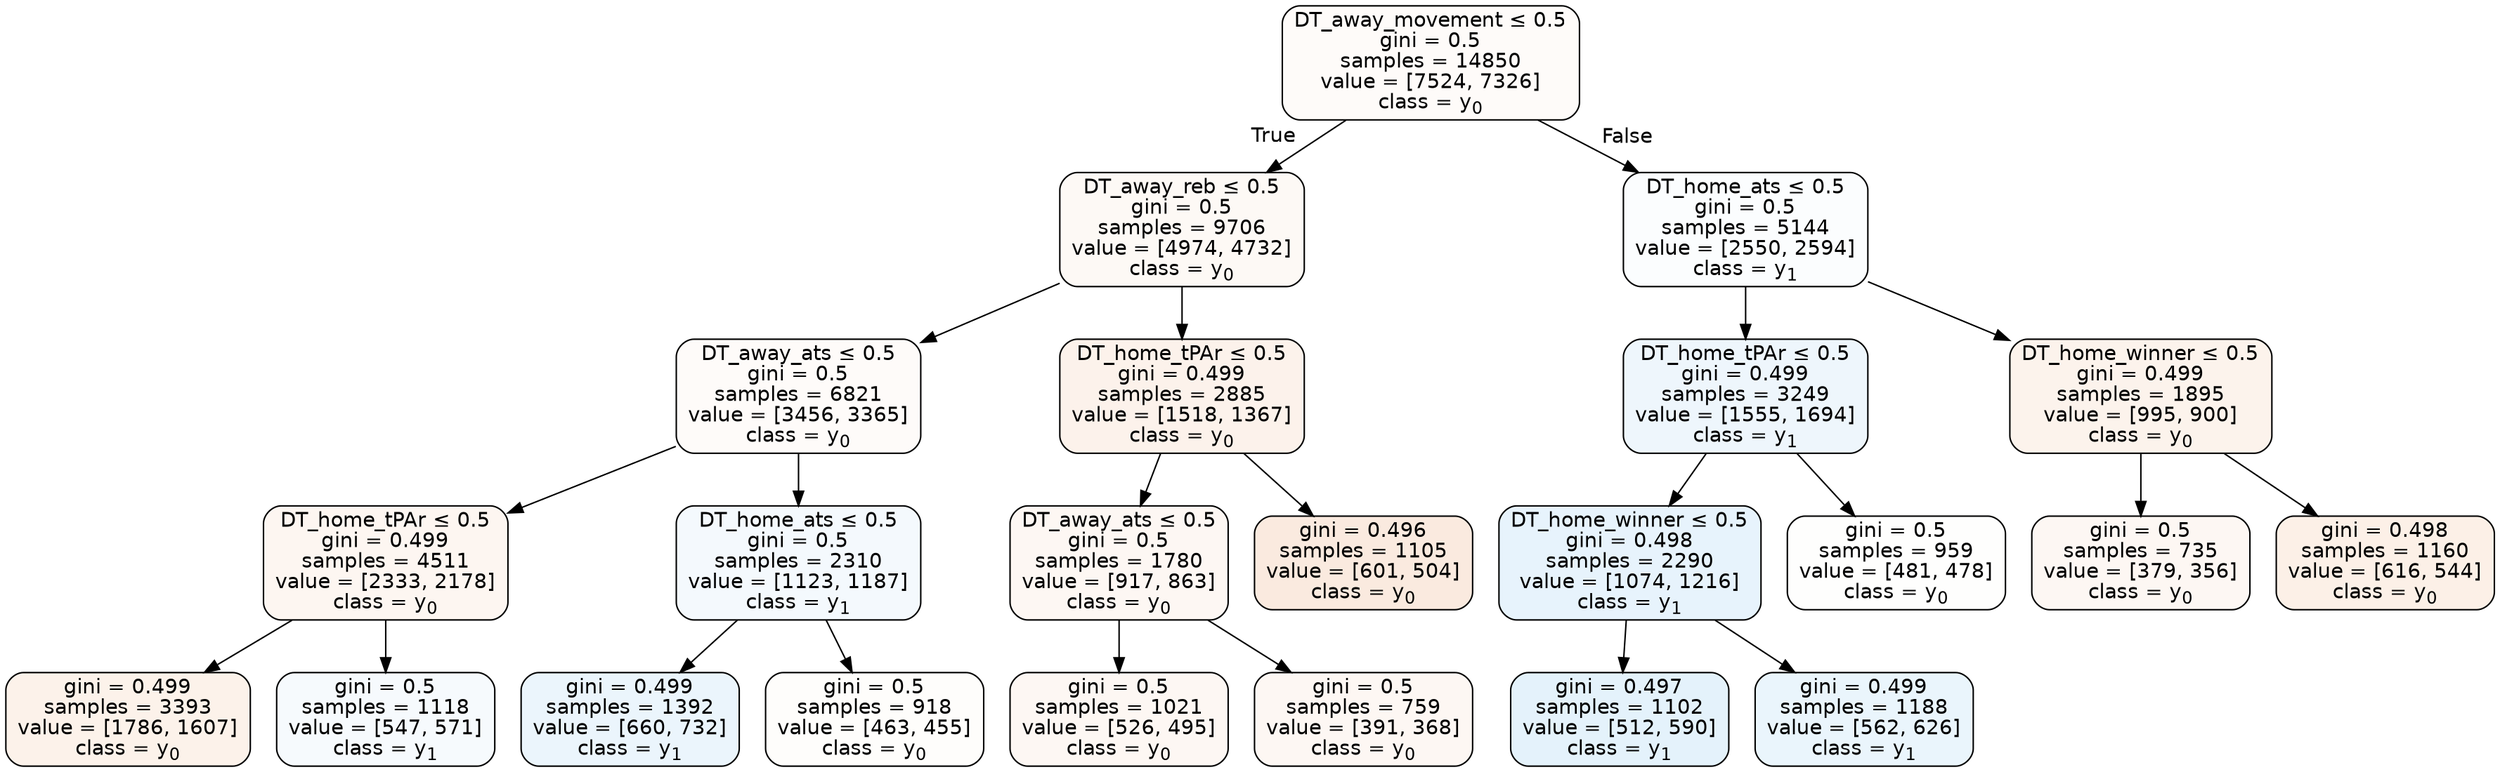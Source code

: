 digraph Tree {
node [shape=box, style="filled, rounded", color="black", fontname=helvetica] ;
edge [fontname=helvetica] ;
0 [label=<DT_away_movement &le; 0.5<br/>gini = 0.5<br/>samples = 14850<br/>value = [7524, 7326]<br/>class = y<SUB>0</SUB>>, fillcolor="#e5813907"] ;
1 [label=<DT_away_reb &le; 0.5<br/>gini = 0.5<br/>samples = 9706<br/>value = [4974, 4732]<br/>class = y<SUB>0</SUB>>, fillcolor="#e581390c"] ;
0 -> 1 [labeldistance=2.5, labelangle=45, headlabel="True"] ;
2 [label=<DT_away_ats &le; 0.5<br/>gini = 0.5<br/>samples = 6821<br/>value = [3456, 3365]<br/>class = y<SUB>0</SUB>>, fillcolor="#e5813907"] ;
1 -> 2 ;
3 [label=<DT_home_tPAr &le; 0.5<br/>gini = 0.499<br/>samples = 4511<br/>value = [2333, 2178]<br/>class = y<SUB>0</SUB>>, fillcolor="#e5813911"] ;
2 -> 3 ;
4 [label=<gini = 0.499<br/>samples = 3393<br/>value = [1786, 1607]<br/>class = y<SUB>0</SUB>>, fillcolor="#e581391a"] ;
3 -> 4 ;
5 [label=<gini = 0.5<br/>samples = 1118<br/>value = [547, 571]<br/>class = y<SUB>1</SUB>>, fillcolor="#399de50b"] ;
3 -> 5 ;
6 [label=<DT_home_ats &le; 0.5<br/>gini = 0.5<br/>samples = 2310<br/>value = [1123, 1187]<br/>class = y<SUB>1</SUB>>, fillcolor="#399de50e"] ;
2 -> 6 ;
7 [label=<gini = 0.499<br/>samples = 1392<br/>value = [660, 732]<br/>class = y<SUB>1</SUB>>, fillcolor="#399de519"] ;
6 -> 7 ;
8 [label=<gini = 0.5<br/>samples = 918<br/>value = [463, 455]<br/>class = y<SUB>0</SUB>>, fillcolor="#e5813904"] ;
6 -> 8 ;
9 [label=<DT_home_tPAr &le; 0.5<br/>gini = 0.499<br/>samples = 2885<br/>value = [1518, 1367]<br/>class = y<SUB>0</SUB>>, fillcolor="#e5813919"] ;
1 -> 9 ;
10 [label=<DT_away_ats &le; 0.5<br/>gini = 0.5<br/>samples = 1780<br/>value = [917, 863]<br/>class = y<SUB>0</SUB>>, fillcolor="#e581390f"] ;
9 -> 10 ;
11 [label=<gini = 0.5<br/>samples = 1021<br/>value = [526, 495]<br/>class = y<SUB>0</SUB>>, fillcolor="#e581390f"] ;
10 -> 11 ;
12 [label=<gini = 0.5<br/>samples = 759<br/>value = [391, 368]<br/>class = y<SUB>0</SUB>>, fillcolor="#e581390f"] ;
10 -> 12 ;
13 [label=<gini = 0.496<br/>samples = 1105<br/>value = [601, 504]<br/>class = y<SUB>0</SUB>>, fillcolor="#e5813929"] ;
9 -> 13 ;
14 [label=<DT_home_ats &le; 0.5<br/>gini = 0.5<br/>samples = 5144<br/>value = [2550, 2594]<br/>class = y<SUB>1</SUB>>, fillcolor="#399de504"] ;
0 -> 14 [labeldistance=2.5, labelangle=-45, headlabel="False"] ;
15 [label=<DT_home_tPAr &le; 0.5<br/>gini = 0.499<br/>samples = 3249<br/>value = [1555, 1694]<br/>class = y<SUB>1</SUB>>, fillcolor="#399de515"] ;
14 -> 15 ;
16 [label=<DT_home_winner &le; 0.5<br/>gini = 0.498<br/>samples = 2290<br/>value = [1074, 1216]<br/>class = y<SUB>1</SUB>>, fillcolor="#399de51e"] ;
15 -> 16 ;
17 [label=<gini = 0.497<br/>samples = 1102<br/>value = [512, 590]<br/>class = y<SUB>1</SUB>>, fillcolor="#399de522"] ;
16 -> 17 ;
18 [label=<gini = 0.499<br/>samples = 1188<br/>value = [562, 626]<br/>class = y<SUB>1</SUB>>, fillcolor="#399de51a"] ;
16 -> 18 ;
19 [label=<gini = 0.5<br/>samples = 959<br/>value = [481, 478]<br/>class = y<SUB>0</SUB>>, fillcolor="#e5813902"] ;
15 -> 19 ;
20 [label=<DT_home_winner &le; 0.5<br/>gini = 0.499<br/>samples = 1895<br/>value = [995, 900]<br/>class = y<SUB>0</SUB>>, fillcolor="#e5813918"] ;
14 -> 20 ;
21 [label=<gini = 0.5<br/>samples = 735<br/>value = [379, 356]<br/>class = y<SUB>0</SUB>>, fillcolor="#e581390f"] ;
20 -> 21 ;
22 [label=<gini = 0.498<br/>samples = 1160<br/>value = [616, 544]<br/>class = y<SUB>0</SUB>>, fillcolor="#e581391e"] ;
20 -> 22 ;
}